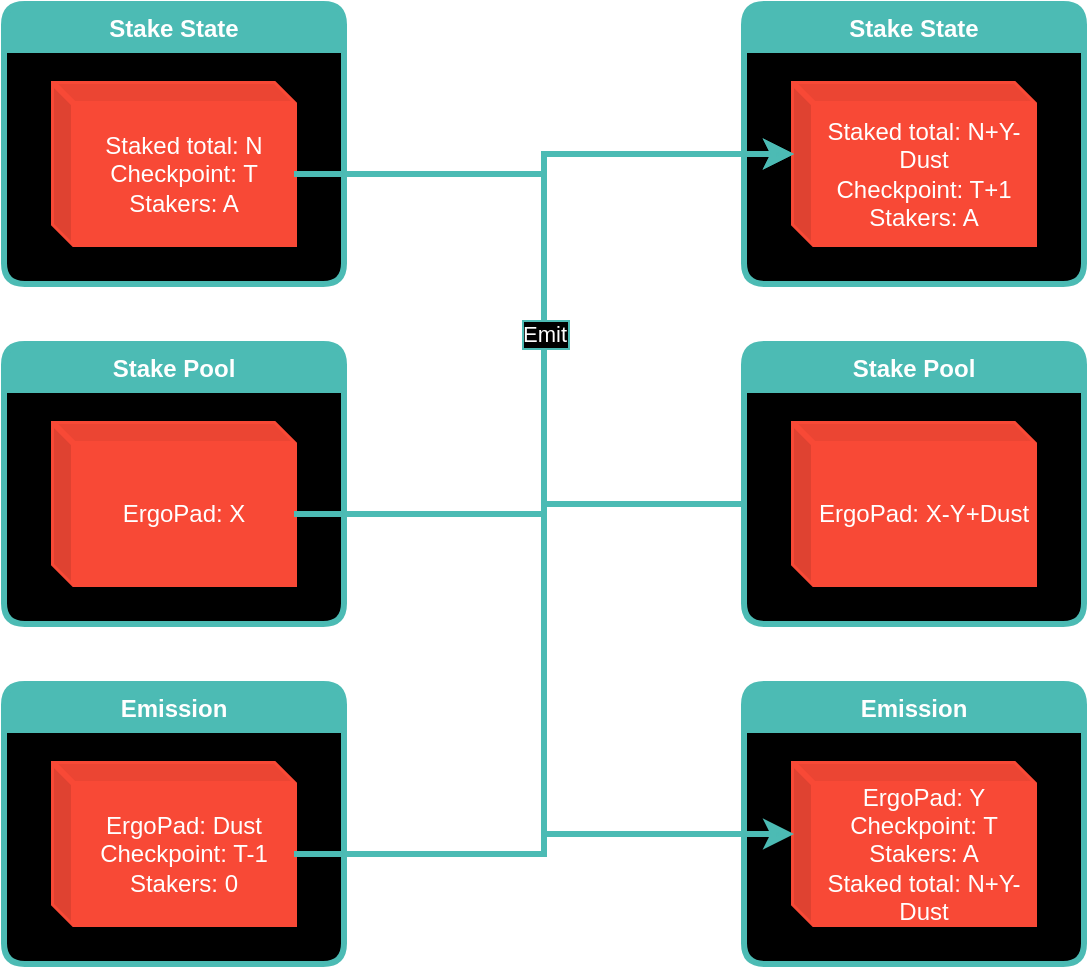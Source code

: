 <mxfile version="16.1.2" type="device"><diagram id="QOwcaWJ8UAR32Rd_rkUK" name="Page-1"><mxGraphModel dx="760" dy="603" grid="1" gridSize="10" guides="1" tooltips="1" connect="1" arrows="1" fold="1" page="1" pageScale="1" pageWidth="850" pageHeight="1100" math="0" shadow="0"><root><mxCell id="0"/><mxCell id="1" parent="0"/><mxCell id="1UDLFsFegCENMeIGpgEX-1" value="Stake Pool" style="swimlane;container=1;collapsible=0;fillColor=#4CBBB4;swimlaneLine=1;rounded=1;swimlaneFillColor=#000000;fontColor=#FFFFFF;labelBorderColor=none;strokeColor=#4CBBB4;strokeWidth=3;" parent="1" vertex="1"><mxGeometry x="490" y="270" width="170" height="140" as="geometry"/></mxCell><mxCell id="1UDLFsFegCENMeIGpgEX-2" value="ErgoPad: X" style="shape=cube;whiteSpace=wrap;html=1;boundedLbl=1;backgroundOutline=1;darkOpacity=0.05;darkOpacity2=0.1;rounded=1;labelBorderColor=none;fontColor=#FFFFFF;strokeColor=#F84936;strokeWidth=3;fillColor=#F84936;size=10;" parent="1UDLFsFegCENMeIGpgEX-1" vertex="1"><mxGeometry x="25" y="40" width="120" height="80" as="geometry"/></mxCell><mxCell id="1UDLFsFegCENMeIGpgEX-6" value="Stake State" style="swimlane;container=1;collapsible=0;fillColor=#4CBBB4;swimlaneLine=1;rounded=1;swimlaneFillColor=#000000;fontColor=#FFFFFF;labelBorderColor=none;strokeColor=#4CBBB4;strokeWidth=3;" parent="1" vertex="1"><mxGeometry x="490" y="100" width="170" height="140" as="geometry"/></mxCell><mxCell id="1UDLFsFegCENMeIGpgEX-7" value="Staked total: N&lt;br&gt;Checkpoint: T&lt;br&gt;Stakers: A" style="shape=cube;whiteSpace=wrap;html=1;boundedLbl=1;backgroundOutline=1;darkOpacity=0.05;darkOpacity2=0.1;rounded=1;labelBorderColor=none;fontColor=#FFFFFF;strokeColor=#F84936;strokeWidth=3;fillColor=#F84936;size=10;" parent="1UDLFsFegCENMeIGpgEX-6" vertex="1"><mxGeometry x="25" y="40" width="120" height="80" as="geometry"/></mxCell><mxCell id="kAseovrpmOcmg-6U1BIF-1" value="Emission" style="swimlane;container=1;collapsible=0;fillColor=#4CBBB4;swimlaneLine=1;rounded=1;swimlaneFillColor=#000000;fontColor=#FFFFFF;labelBorderColor=none;strokeColor=#4CBBB4;strokeWidth=3;" parent="1" vertex="1"><mxGeometry x="860" y="440" width="170" height="140" as="geometry"/></mxCell><mxCell id="kAseovrpmOcmg-6U1BIF-2" value="ErgoPad: Y&lt;br&gt;Checkpoint: T&lt;br&gt;Stakers: A&lt;br&gt;Staked total: N+Y-Dust" style="shape=cube;whiteSpace=wrap;html=1;boundedLbl=1;backgroundOutline=1;darkOpacity=0.05;darkOpacity2=0.1;rounded=1;labelBorderColor=none;fontColor=#FFFFFF;strokeColor=#F84936;strokeWidth=3;fillColor=#F84936;size=10;" parent="kAseovrpmOcmg-6U1BIF-1" vertex="1"><mxGeometry x="25" y="40" width="120" height="80" as="geometry"/></mxCell><mxCell id="A2Qp0Kq6ZUW3ev2wWF2Y-1" value="Stake State" style="swimlane;container=1;collapsible=0;fillColor=#4CBBB4;swimlaneLine=1;rounded=1;swimlaneFillColor=#000000;fontColor=#FFFFFF;labelBorderColor=none;strokeColor=#4CBBB4;strokeWidth=3;" parent="1" vertex="1"><mxGeometry x="860" y="100" width="170" height="140" as="geometry"/></mxCell><mxCell id="A2Qp0Kq6ZUW3ev2wWF2Y-2" value="Staked total: N+Y-Dust&lt;br&gt;Checkpoint: T+1&lt;br&gt;Stakers: A" style="shape=cube;whiteSpace=wrap;html=1;boundedLbl=1;backgroundOutline=1;darkOpacity=0.05;darkOpacity2=0.1;rounded=1;labelBorderColor=none;fontColor=#FFFFFF;strokeColor=#F84936;strokeWidth=3;fillColor=#F84936;size=10;" parent="A2Qp0Kq6ZUW3ev2wWF2Y-1" vertex="1"><mxGeometry x="25" y="40" width="120" height="80" as="geometry"/></mxCell><mxCell id="pjWy4BVrrn4a49Lxjv5o-1" value="Emission" style="swimlane;container=1;collapsible=0;fillColor=#4CBBB4;swimlaneLine=1;rounded=1;swimlaneFillColor=#000000;fontColor=#FFFFFF;labelBorderColor=none;strokeColor=#4CBBB4;strokeWidth=3;" parent="1" vertex="1"><mxGeometry x="490" y="440" width="170" height="140" as="geometry"/></mxCell><mxCell id="pjWy4BVrrn4a49Lxjv5o-2" value="ErgoPad: Dust&lt;br&gt;Checkpoint: T-1&lt;br&gt;Stakers: 0" style="shape=cube;whiteSpace=wrap;html=1;boundedLbl=1;backgroundOutline=1;darkOpacity=0.05;darkOpacity2=0.1;rounded=1;labelBorderColor=none;fontColor=#FFFFFF;strokeColor=#F84936;strokeWidth=3;fillColor=#F84936;size=10;" parent="pjWy4BVrrn4a49Lxjv5o-1" vertex="1"><mxGeometry x="25" y="40" width="120" height="80" as="geometry"/></mxCell><mxCell id="pjWy4BVrrn4a49Lxjv5o-3" value="" style="edgeStyle=orthogonalEdgeStyle;rounded=0;orthogonalLoop=1;jettySize=auto;html=1;labelBackgroundColor=#000000;strokeColor=#4CBBB4;fontColor=#FFFFFF;labelBorderColor=#4CBBB4;strokeWidth=3;exitX=0;exitY=0;exitDx=120;exitDy=45;exitPerimeter=0;entryX=0;entryY=0;entryDx=0;entryDy=35;entryPerimeter=0;" parent="1" source="pjWy4BVrrn4a49Lxjv5o-2" target="A2Qp0Kq6ZUW3ev2wWF2Y-2" edge="1"><mxGeometry relative="1" as="geometry"><Array as="points"><mxPoint x="760" y="525"/><mxPoint x="760" y="175"/></Array><mxPoint x="645" y="365" as="sourcePoint"/><mxPoint x="895" y="185" as="targetPoint"/></mxGeometry></mxCell><mxCell id="A2Qp0Kq6ZUW3ev2wWF2Y-3" value="" style="edgeStyle=orthogonalEdgeStyle;rounded=0;orthogonalLoop=1;jettySize=auto;html=1;labelBackgroundColor=#000000;strokeColor=#4CBBB4;fontColor=#FFFFFF;labelBorderColor=#4CBBB4;strokeWidth=3;exitX=0;exitY=0;exitDx=120;exitDy=45;exitPerimeter=0;" parent="1" source="1UDLFsFegCENMeIGpgEX-7" edge="1"><mxGeometry relative="1" as="geometry"><Array as="points"><mxPoint x="760" y="185"/><mxPoint x="760" y="350"/><mxPoint x="885" y="350"/></Array><mxPoint x="645" y="365" as="sourcePoint"/><mxPoint x="885" y="350" as="targetPoint"/></mxGeometry></mxCell><mxCell id="kAseovrpmOcmg-6U1BIF-9" value="Emit" style="edgeStyle=orthogonalEdgeStyle;rounded=0;orthogonalLoop=1;jettySize=auto;html=1;labelBackgroundColor=#000000;strokeColor=#4CBBB4;fontColor=#FFFFFF;labelBorderColor=#4CBBB4;strokeWidth=3;exitX=0;exitY=0;exitDx=120;exitDy=45;exitPerimeter=0;entryX=0;entryY=0;entryDx=0;entryDy=35;entryPerimeter=0;" parent="1" source="1UDLFsFegCENMeIGpgEX-2" target="A2Qp0Kq6ZUW3ev2wWF2Y-2" edge="1"><mxGeometry relative="1" as="geometry"><Array as="points"><mxPoint x="760" y="355"/><mxPoint x="760" y="175"/></Array><mxPoint x="1005" y="200" as="sourcePoint"/><mxPoint x="885" y="355" as="targetPoint"/></mxGeometry></mxCell><mxCell id="pjWy4BVrrn4a49Lxjv5o-4" value="Stake Pool" style="swimlane;container=1;collapsible=0;fillColor=#4CBBB4;swimlaneLine=1;rounded=1;swimlaneFillColor=#000000;fontColor=#FFFFFF;labelBorderColor=none;strokeColor=#4CBBB4;strokeWidth=3;" parent="1" vertex="1"><mxGeometry x="860" y="270" width="170" height="140" as="geometry"/></mxCell><mxCell id="pjWy4BVrrn4a49Lxjv5o-5" value="ErgoPad: X-Y+Dust" style="shape=cube;whiteSpace=wrap;html=1;boundedLbl=1;backgroundOutline=1;darkOpacity=0.05;darkOpacity2=0.1;rounded=1;labelBorderColor=none;fontColor=#FFFFFF;strokeColor=#F84936;strokeWidth=3;fillColor=#F84936;size=10;" parent="pjWy4BVrrn4a49Lxjv5o-4" vertex="1"><mxGeometry x="25" y="40" width="120" height="80" as="geometry"/></mxCell><mxCell id="pjWy4BVrrn4a49Lxjv5o-6" value="" style="edgeStyle=orthogonalEdgeStyle;rounded=0;orthogonalLoop=1;jettySize=auto;html=1;labelBackgroundColor=#000000;strokeColor=#4CBBB4;fontColor=#FFFFFF;labelBorderColor=#4CBBB4;strokeWidth=3;exitX=0;exitY=0;exitDx=120;exitDy=45;exitPerimeter=0;" parent="1" source="1UDLFsFegCENMeIGpgEX-2" edge="1"><mxGeometry relative="1" as="geometry"><Array as="points"><mxPoint x="760" y="355"/><mxPoint x="760" y="515"/></Array><mxPoint x="645" y="365" as="sourcePoint"/><mxPoint x="885" y="515" as="targetPoint"/></mxGeometry></mxCell></root></mxGraphModel></diagram></mxfile>